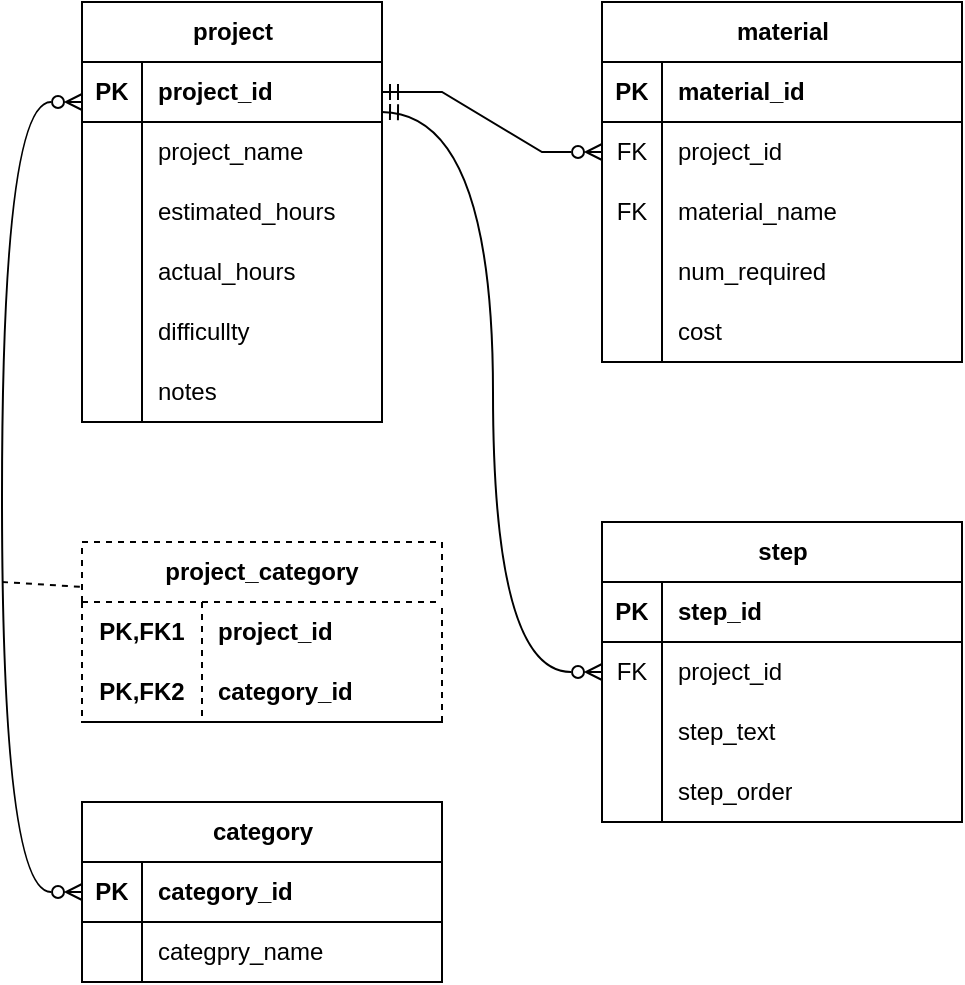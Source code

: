 <mxfile version="21.2.1" type="device">
  <diagram name="Page-1" id="IRDctwBVfmy7fMc6B2Ud">
    <mxGraphModel dx="1434" dy="870" grid="1" gridSize="10" guides="1" tooltips="1" connect="1" arrows="1" fold="1" page="1" pageScale="1" pageWidth="850" pageHeight="1100" math="0" shadow="0">
      <root>
        <mxCell id="0" />
        <mxCell id="1" parent="0" />
        <mxCell id="ZA6dCf7Ywpe2iAj6eDZZ-1" value="project" style="shape=table;startSize=30;container=1;collapsible=1;childLayout=tableLayout;fixedRows=1;rowLines=0;fontStyle=1;align=center;resizeLast=1;html=1;" vertex="1" parent="1">
          <mxGeometry x="220" y="80" width="150" height="210" as="geometry" />
        </mxCell>
        <mxCell id="ZA6dCf7Ywpe2iAj6eDZZ-2" value="" style="shape=tableRow;horizontal=0;startSize=0;swimlaneHead=0;swimlaneBody=0;fillColor=none;collapsible=0;dropTarget=0;points=[[0,0.5],[1,0.5]];portConstraint=eastwest;top=0;left=0;right=0;bottom=1;" vertex="1" parent="ZA6dCf7Ywpe2iAj6eDZZ-1">
          <mxGeometry y="30" width="150" height="30" as="geometry" />
        </mxCell>
        <mxCell id="ZA6dCf7Ywpe2iAj6eDZZ-3" value="PK" style="shape=partialRectangle;connectable=0;fillColor=none;top=0;left=0;bottom=0;right=0;fontStyle=1;overflow=hidden;whiteSpace=wrap;html=1;" vertex="1" parent="ZA6dCf7Ywpe2iAj6eDZZ-2">
          <mxGeometry width="30" height="30" as="geometry">
            <mxRectangle width="30" height="30" as="alternateBounds" />
          </mxGeometry>
        </mxCell>
        <mxCell id="ZA6dCf7Ywpe2iAj6eDZZ-4" value="project_id" style="shape=partialRectangle;connectable=0;fillColor=none;top=0;left=0;bottom=0;right=0;align=left;spacingLeft=6;fontStyle=1;overflow=hidden;whiteSpace=wrap;html=1;" vertex="1" parent="ZA6dCf7Ywpe2iAj6eDZZ-2">
          <mxGeometry x="30" width="120" height="30" as="geometry">
            <mxRectangle width="120" height="30" as="alternateBounds" />
          </mxGeometry>
        </mxCell>
        <mxCell id="ZA6dCf7Ywpe2iAj6eDZZ-5" value="" style="shape=tableRow;horizontal=0;startSize=0;swimlaneHead=0;swimlaneBody=0;fillColor=none;collapsible=0;dropTarget=0;points=[[0,0.5],[1,0.5]];portConstraint=eastwest;top=0;left=0;right=0;bottom=0;" vertex="1" parent="ZA6dCf7Ywpe2iAj6eDZZ-1">
          <mxGeometry y="60" width="150" height="30" as="geometry" />
        </mxCell>
        <mxCell id="ZA6dCf7Ywpe2iAj6eDZZ-6" value="" style="shape=partialRectangle;connectable=0;fillColor=none;top=0;left=0;bottom=0;right=0;editable=1;overflow=hidden;whiteSpace=wrap;html=1;" vertex="1" parent="ZA6dCf7Ywpe2iAj6eDZZ-5">
          <mxGeometry width="30" height="30" as="geometry">
            <mxRectangle width="30" height="30" as="alternateBounds" />
          </mxGeometry>
        </mxCell>
        <mxCell id="ZA6dCf7Ywpe2iAj6eDZZ-7" value="project_name" style="shape=partialRectangle;connectable=0;fillColor=none;top=0;left=0;bottom=0;right=0;align=left;spacingLeft=6;overflow=hidden;whiteSpace=wrap;html=1;" vertex="1" parent="ZA6dCf7Ywpe2iAj6eDZZ-5">
          <mxGeometry x="30" width="120" height="30" as="geometry">
            <mxRectangle width="120" height="30" as="alternateBounds" />
          </mxGeometry>
        </mxCell>
        <mxCell id="ZA6dCf7Ywpe2iAj6eDZZ-8" value="" style="shape=tableRow;horizontal=0;startSize=0;swimlaneHead=0;swimlaneBody=0;fillColor=none;collapsible=0;dropTarget=0;points=[[0,0.5],[1,0.5]];portConstraint=eastwest;top=0;left=0;right=0;bottom=0;" vertex="1" parent="ZA6dCf7Ywpe2iAj6eDZZ-1">
          <mxGeometry y="90" width="150" height="30" as="geometry" />
        </mxCell>
        <mxCell id="ZA6dCf7Ywpe2iAj6eDZZ-9" value="" style="shape=partialRectangle;connectable=0;fillColor=none;top=0;left=0;bottom=0;right=0;editable=1;overflow=hidden;whiteSpace=wrap;html=1;" vertex="1" parent="ZA6dCf7Ywpe2iAj6eDZZ-8">
          <mxGeometry width="30" height="30" as="geometry">
            <mxRectangle width="30" height="30" as="alternateBounds" />
          </mxGeometry>
        </mxCell>
        <mxCell id="ZA6dCf7Ywpe2iAj6eDZZ-10" value="estimated_hours" style="shape=partialRectangle;connectable=0;fillColor=none;top=0;left=0;bottom=0;right=0;align=left;spacingLeft=6;overflow=hidden;whiteSpace=wrap;html=1;" vertex="1" parent="ZA6dCf7Ywpe2iAj6eDZZ-8">
          <mxGeometry x="30" width="120" height="30" as="geometry">
            <mxRectangle width="120" height="30" as="alternateBounds" />
          </mxGeometry>
        </mxCell>
        <mxCell id="ZA6dCf7Ywpe2iAj6eDZZ-24" value="" style="shape=tableRow;horizontal=0;startSize=0;swimlaneHead=0;swimlaneBody=0;fillColor=none;collapsible=0;dropTarget=0;points=[[0,0.5],[1,0.5]];portConstraint=eastwest;top=0;left=0;right=0;bottom=0;" vertex="1" parent="ZA6dCf7Ywpe2iAj6eDZZ-1">
          <mxGeometry y="120" width="150" height="30" as="geometry" />
        </mxCell>
        <mxCell id="ZA6dCf7Ywpe2iAj6eDZZ-25" value="" style="shape=partialRectangle;connectable=0;fillColor=none;top=0;left=0;bottom=0;right=0;editable=1;overflow=hidden;whiteSpace=wrap;html=1;" vertex="1" parent="ZA6dCf7Ywpe2iAj6eDZZ-24">
          <mxGeometry width="30" height="30" as="geometry">
            <mxRectangle width="30" height="30" as="alternateBounds" />
          </mxGeometry>
        </mxCell>
        <mxCell id="ZA6dCf7Ywpe2iAj6eDZZ-26" value="actual_hours" style="shape=partialRectangle;connectable=0;fillColor=none;top=0;left=0;bottom=0;right=0;align=left;spacingLeft=6;overflow=hidden;whiteSpace=wrap;html=1;" vertex="1" parent="ZA6dCf7Ywpe2iAj6eDZZ-24">
          <mxGeometry x="30" width="120" height="30" as="geometry">
            <mxRectangle width="120" height="30" as="alternateBounds" />
          </mxGeometry>
        </mxCell>
        <mxCell id="ZA6dCf7Ywpe2iAj6eDZZ-11" value="" style="shape=tableRow;horizontal=0;startSize=0;swimlaneHead=0;swimlaneBody=0;fillColor=none;collapsible=0;dropTarget=0;points=[[0,0.5],[1,0.5]];portConstraint=eastwest;top=0;left=0;right=0;bottom=0;" vertex="1" parent="ZA6dCf7Ywpe2iAj6eDZZ-1">
          <mxGeometry y="150" width="150" height="30" as="geometry" />
        </mxCell>
        <mxCell id="ZA6dCf7Ywpe2iAj6eDZZ-12" value="" style="shape=partialRectangle;connectable=0;fillColor=none;top=0;left=0;bottom=0;right=0;editable=1;overflow=hidden;whiteSpace=wrap;html=1;" vertex="1" parent="ZA6dCf7Ywpe2iAj6eDZZ-11">
          <mxGeometry width="30" height="30" as="geometry">
            <mxRectangle width="30" height="30" as="alternateBounds" />
          </mxGeometry>
        </mxCell>
        <mxCell id="ZA6dCf7Ywpe2iAj6eDZZ-13" value="difficullty" style="shape=partialRectangle;connectable=0;fillColor=none;top=0;left=0;bottom=0;right=0;align=left;spacingLeft=6;overflow=hidden;whiteSpace=wrap;html=1;" vertex="1" parent="ZA6dCf7Ywpe2iAj6eDZZ-11">
          <mxGeometry x="30" width="120" height="30" as="geometry">
            <mxRectangle width="120" height="30" as="alternateBounds" />
          </mxGeometry>
        </mxCell>
        <mxCell id="ZA6dCf7Ywpe2iAj6eDZZ-14" style="shape=tableRow;horizontal=0;startSize=0;swimlaneHead=0;swimlaneBody=0;fillColor=none;collapsible=0;dropTarget=0;points=[[0,0.5],[1,0.5]];portConstraint=eastwest;top=0;left=0;right=0;bottom=0;" vertex="1" parent="ZA6dCf7Ywpe2iAj6eDZZ-1">
          <mxGeometry y="180" width="150" height="30" as="geometry" />
        </mxCell>
        <mxCell id="ZA6dCf7Ywpe2iAj6eDZZ-15" style="shape=partialRectangle;connectable=0;fillColor=none;top=0;left=0;bottom=0;right=0;editable=1;overflow=hidden;whiteSpace=wrap;html=1;" vertex="1" parent="ZA6dCf7Ywpe2iAj6eDZZ-14">
          <mxGeometry width="30" height="30" as="geometry">
            <mxRectangle width="30" height="30" as="alternateBounds" />
          </mxGeometry>
        </mxCell>
        <mxCell id="ZA6dCf7Ywpe2iAj6eDZZ-16" value="notes" style="shape=partialRectangle;connectable=0;fillColor=none;top=0;left=0;bottom=0;right=0;align=left;spacingLeft=6;overflow=hidden;whiteSpace=wrap;html=1;" vertex="1" parent="ZA6dCf7Ywpe2iAj6eDZZ-14">
          <mxGeometry x="30" width="120" height="30" as="geometry">
            <mxRectangle width="120" height="30" as="alternateBounds" />
          </mxGeometry>
        </mxCell>
        <mxCell id="ZA6dCf7Ywpe2iAj6eDZZ-23" style="edgeStyle=orthogonalEdgeStyle;rounded=0;orthogonalLoop=1;jettySize=auto;html=1;exitX=1;exitY=0.5;exitDx=0;exitDy=0;" edge="1" parent="ZA6dCf7Ywpe2iAj6eDZZ-1" source="ZA6dCf7Ywpe2iAj6eDZZ-11" target="ZA6dCf7Ywpe2iAj6eDZZ-11">
          <mxGeometry relative="1" as="geometry" />
        </mxCell>
        <mxCell id="ZA6dCf7Ywpe2iAj6eDZZ-40" value="material" style="shape=table;startSize=30;container=1;collapsible=1;childLayout=tableLayout;fixedRows=1;rowLines=0;fontStyle=1;align=center;resizeLast=1;html=1;" vertex="1" parent="1">
          <mxGeometry x="480" y="80" width="180" height="180" as="geometry" />
        </mxCell>
        <mxCell id="ZA6dCf7Ywpe2iAj6eDZZ-41" value="" style="shape=tableRow;horizontal=0;startSize=0;swimlaneHead=0;swimlaneBody=0;fillColor=none;collapsible=0;dropTarget=0;points=[[0,0.5],[1,0.5]];portConstraint=eastwest;top=0;left=0;right=0;bottom=1;" vertex="1" parent="ZA6dCf7Ywpe2iAj6eDZZ-40">
          <mxGeometry y="30" width="180" height="30" as="geometry" />
        </mxCell>
        <mxCell id="ZA6dCf7Ywpe2iAj6eDZZ-42" value="PK" style="shape=partialRectangle;connectable=0;fillColor=none;top=0;left=0;bottom=0;right=0;fontStyle=1;overflow=hidden;whiteSpace=wrap;html=1;" vertex="1" parent="ZA6dCf7Ywpe2iAj6eDZZ-41">
          <mxGeometry width="30" height="30" as="geometry">
            <mxRectangle width="30" height="30" as="alternateBounds" />
          </mxGeometry>
        </mxCell>
        <mxCell id="ZA6dCf7Ywpe2iAj6eDZZ-43" value="material_id" style="shape=partialRectangle;connectable=0;fillColor=none;top=0;left=0;bottom=0;right=0;align=left;spacingLeft=6;fontStyle=1;overflow=hidden;whiteSpace=wrap;html=1;" vertex="1" parent="ZA6dCf7Ywpe2iAj6eDZZ-41">
          <mxGeometry x="30" width="150" height="30" as="geometry">
            <mxRectangle width="150" height="30" as="alternateBounds" />
          </mxGeometry>
        </mxCell>
        <mxCell id="ZA6dCf7Ywpe2iAj6eDZZ-44" value="" style="shape=tableRow;horizontal=0;startSize=0;swimlaneHead=0;swimlaneBody=0;fillColor=none;collapsible=0;dropTarget=0;points=[[0,0.5],[1,0.5]];portConstraint=eastwest;top=0;left=0;right=0;bottom=0;" vertex="1" parent="ZA6dCf7Ywpe2iAj6eDZZ-40">
          <mxGeometry y="60" width="180" height="30" as="geometry" />
        </mxCell>
        <mxCell id="ZA6dCf7Ywpe2iAj6eDZZ-45" value="FK" style="shape=partialRectangle;connectable=0;fillColor=none;top=0;left=0;bottom=0;right=0;editable=1;overflow=hidden;whiteSpace=wrap;html=1;" vertex="1" parent="ZA6dCf7Ywpe2iAj6eDZZ-44">
          <mxGeometry width="30" height="30" as="geometry">
            <mxRectangle width="30" height="30" as="alternateBounds" />
          </mxGeometry>
        </mxCell>
        <mxCell id="ZA6dCf7Ywpe2iAj6eDZZ-46" value="project_id" style="shape=partialRectangle;connectable=0;fillColor=none;top=0;left=0;bottom=0;right=0;align=left;spacingLeft=6;overflow=hidden;whiteSpace=wrap;html=1;" vertex="1" parent="ZA6dCf7Ywpe2iAj6eDZZ-44">
          <mxGeometry x="30" width="150" height="30" as="geometry">
            <mxRectangle width="150" height="30" as="alternateBounds" />
          </mxGeometry>
        </mxCell>
        <mxCell id="ZA6dCf7Ywpe2iAj6eDZZ-47" value="" style="shape=tableRow;horizontal=0;startSize=0;swimlaneHead=0;swimlaneBody=0;fillColor=none;collapsible=0;dropTarget=0;points=[[0,0.5],[1,0.5]];portConstraint=eastwest;top=0;left=0;right=0;bottom=0;" vertex="1" parent="ZA6dCf7Ywpe2iAj6eDZZ-40">
          <mxGeometry y="90" width="180" height="30" as="geometry" />
        </mxCell>
        <mxCell id="ZA6dCf7Ywpe2iAj6eDZZ-48" value="FK" style="shape=partialRectangle;connectable=0;fillColor=none;top=0;left=0;bottom=0;right=0;editable=1;overflow=hidden;whiteSpace=wrap;html=1;" vertex="1" parent="ZA6dCf7Ywpe2iAj6eDZZ-47">
          <mxGeometry width="30" height="30" as="geometry">
            <mxRectangle width="30" height="30" as="alternateBounds" />
          </mxGeometry>
        </mxCell>
        <mxCell id="ZA6dCf7Ywpe2iAj6eDZZ-49" value="material_name" style="shape=partialRectangle;connectable=0;fillColor=none;top=0;left=0;bottom=0;right=0;align=left;spacingLeft=6;overflow=hidden;whiteSpace=wrap;html=1;" vertex="1" parent="ZA6dCf7Ywpe2iAj6eDZZ-47">
          <mxGeometry x="30" width="150" height="30" as="geometry">
            <mxRectangle width="150" height="30" as="alternateBounds" />
          </mxGeometry>
        </mxCell>
        <mxCell id="ZA6dCf7Ywpe2iAj6eDZZ-50" value="" style="shape=tableRow;horizontal=0;startSize=0;swimlaneHead=0;swimlaneBody=0;fillColor=none;collapsible=0;dropTarget=0;points=[[0,0.5],[1,0.5]];portConstraint=eastwest;top=0;left=0;right=0;bottom=0;" vertex="1" parent="ZA6dCf7Ywpe2iAj6eDZZ-40">
          <mxGeometry y="120" width="180" height="30" as="geometry" />
        </mxCell>
        <mxCell id="ZA6dCf7Ywpe2iAj6eDZZ-51" value="" style="shape=partialRectangle;connectable=0;fillColor=none;top=0;left=0;bottom=0;right=0;editable=1;overflow=hidden;whiteSpace=wrap;html=1;" vertex="1" parent="ZA6dCf7Ywpe2iAj6eDZZ-50">
          <mxGeometry width="30" height="30" as="geometry">
            <mxRectangle width="30" height="30" as="alternateBounds" />
          </mxGeometry>
        </mxCell>
        <mxCell id="ZA6dCf7Ywpe2iAj6eDZZ-52" value="num_required" style="shape=partialRectangle;connectable=0;fillColor=none;top=0;left=0;bottom=0;right=0;align=left;spacingLeft=6;overflow=hidden;whiteSpace=wrap;html=1;" vertex="1" parent="ZA6dCf7Ywpe2iAj6eDZZ-50">
          <mxGeometry x="30" width="150" height="30" as="geometry">
            <mxRectangle width="150" height="30" as="alternateBounds" />
          </mxGeometry>
        </mxCell>
        <mxCell id="ZA6dCf7Ywpe2iAj6eDZZ-53" style="shape=tableRow;horizontal=0;startSize=0;swimlaneHead=0;swimlaneBody=0;fillColor=none;collapsible=0;dropTarget=0;points=[[0,0.5],[1,0.5]];portConstraint=eastwest;top=0;left=0;right=0;bottom=0;" vertex="1" parent="ZA6dCf7Ywpe2iAj6eDZZ-40">
          <mxGeometry y="150" width="180" height="30" as="geometry" />
        </mxCell>
        <mxCell id="ZA6dCf7Ywpe2iAj6eDZZ-54" style="shape=partialRectangle;connectable=0;fillColor=none;top=0;left=0;bottom=0;right=0;editable=1;overflow=hidden;whiteSpace=wrap;html=1;" vertex="1" parent="ZA6dCf7Ywpe2iAj6eDZZ-53">
          <mxGeometry width="30" height="30" as="geometry">
            <mxRectangle width="30" height="30" as="alternateBounds" />
          </mxGeometry>
        </mxCell>
        <mxCell id="ZA6dCf7Ywpe2iAj6eDZZ-55" value="cost" style="shape=partialRectangle;connectable=0;fillColor=none;top=0;left=0;bottom=0;right=0;align=left;spacingLeft=6;overflow=hidden;whiteSpace=wrap;html=1;" vertex="1" parent="ZA6dCf7Ywpe2iAj6eDZZ-53">
          <mxGeometry x="30" width="150" height="30" as="geometry">
            <mxRectangle width="150" height="30" as="alternateBounds" />
          </mxGeometry>
        </mxCell>
        <mxCell id="ZA6dCf7Ywpe2iAj6eDZZ-75" value="step" style="shape=table;startSize=30;container=1;collapsible=1;childLayout=tableLayout;fixedRows=1;rowLines=0;fontStyle=1;align=center;resizeLast=1;html=1;" vertex="1" parent="1">
          <mxGeometry x="480" y="340" width="180" height="150" as="geometry" />
        </mxCell>
        <mxCell id="ZA6dCf7Ywpe2iAj6eDZZ-76" value="" style="shape=tableRow;horizontal=0;startSize=0;swimlaneHead=0;swimlaneBody=0;fillColor=none;collapsible=0;dropTarget=0;points=[[0,0.5],[1,0.5]];portConstraint=eastwest;top=0;left=0;right=0;bottom=1;" vertex="1" parent="ZA6dCf7Ywpe2iAj6eDZZ-75">
          <mxGeometry y="30" width="180" height="30" as="geometry" />
        </mxCell>
        <mxCell id="ZA6dCf7Ywpe2iAj6eDZZ-77" value="PK" style="shape=partialRectangle;connectable=0;fillColor=none;top=0;left=0;bottom=0;right=0;fontStyle=1;overflow=hidden;whiteSpace=wrap;html=1;" vertex="1" parent="ZA6dCf7Ywpe2iAj6eDZZ-76">
          <mxGeometry width="30" height="30" as="geometry">
            <mxRectangle width="30" height="30" as="alternateBounds" />
          </mxGeometry>
        </mxCell>
        <mxCell id="ZA6dCf7Ywpe2iAj6eDZZ-78" value="step_id" style="shape=partialRectangle;connectable=0;fillColor=none;top=0;left=0;bottom=0;right=0;align=left;spacingLeft=6;fontStyle=1;overflow=hidden;whiteSpace=wrap;html=1;" vertex="1" parent="ZA6dCf7Ywpe2iAj6eDZZ-76">
          <mxGeometry x="30" width="150" height="30" as="geometry">
            <mxRectangle width="150" height="30" as="alternateBounds" />
          </mxGeometry>
        </mxCell>
        <mxCell id="ZA6dCf7Ywpe2iAj6eDZZ-79" value="" style="shape=tableRow;horizontal=0;startSize=0;swimlaneHead=0;swimlaneBody=0;fillColor=none;collapsible=0;dropTarget=0;points=[[0,0.5],[1,0.5]];portConstraint=eastwest;top=0;left=0;right=0;bottom=0;" vertex="1" parent="ZA6dCf7Ywpe2iAj6eDZZ-75">
          <mxGeometry y="60" width="180" height="30" as="geometry" />
        </mxCell>
        <mxCell id="ZA6dCf7Ywpe2iAj6eDZZ-80" value="FK" style="shape=partialRectangle;connectable=0;fillColor=none;top=0;left=0;bottom=0;right=0;editable=1;overflow=hidden;whiteSpace=wrap;html=1;" vertex="1" parent="ZA6dCf7Ywpe2iAj6eDZZ-79">
          <mxGeometry width="30" height="30" as="geometry">
            <mxRectangle width="30" height="30" as="alternateBounds" />
          </mxGeometry>
        </mxCell>
        <mxCell id="ZA6dCf7Ywpe2iAj6eDZZ-81" value="project_id" style="shape=partialRectangle;connectable=0;fillColor=none;top=0;left=0;bottom=0;right=0;align=left;spacingLeft=6;overflow=hidden;whiteSpace=wrap;html=1;" vertex="1" parent="ZA6dCf7Ywpe2iAj6eDZZ-79">
          <mxGeometry x="30" width="150" height="30" as="geometry">
            <mxRectangle width="150" height="30" as="alternateBounds" />
          </mxGeometry>
        </mxCell>
        <mxCell id="ZA6dCf7Ywpe2iAj6eDZZ-82" value="" style="shape=tableRow;horizontal=0;startSize=0;swimlaneHead=0;swimlaneBody=0;fillColor=none;collapsible=0;dropTarget=0;points=[[0,0.5],[1,0.5]];portConstraint=eastwest;top=0;left=0;right=0;bottom=0;" vertex="1" parent="ZA6dCf7Ywpe2iAj6eDZZ-75">
          <mxGeometry y="90" width="180" height="30" as="geometry" />
        </mxCell>
        <mxCell id="ZA6dCf7Ywpe2iAj6eDZZ-83" value="" style="shape=partialRectangle;connectable=0;fillColor=none;top=0;left=0;bottom=0;right=0;editable=1;overflow=hidden;whiteSpace=wrap;html=1;" vertex="1" parent="ZA6dCf7Ywpe2iAj6eDZZ-82">
          <mxGeometry width="30" height="30" as="geometry">
            <mxRectangle width="30" height="30" as="alternateBounds" />
          </mxGeometry>
        </mxCell>
        <mxCell id="ZA6dCf7Ywpe2iAj6eDZZ-84" value="step_text" style="shape=partialRectangle;connectable=0;fillColor=none;top=0;left=0;bottom=0;right=0;align=left;spacingLeft=6;overflow=hidden;whiteSpace=wrap;html=1;" vertex="1" parent="ZA6dCf7Ywpe2iAj6eDZZ-82">
          <mxGeometry x="30" width="150" height="30" as="geometry">
            <mxRectangle width="150" height="30" as="alternateBounds" />
          </mxGeometry>
        </mxCell>
        <mxCell id="ZA6dCf7Ywpe2iAj6eDZZ-85" value="" style="shape=tableRow;horizontal=0;startSize=0;swimlaneHead=0;swimlaneBody=0;fillColor=none;collapsible=0;dropTarget=0;points=[[0,0.5],[1,0.5]];portConstraint=eastwest;top=0;left=0;right=0;bottom=0;" vertex="1" parent="ZA6dCf7Ywpe2iAj6eDZZ-75">
          <mxGeometry y="120" width="180" height="30" as="geometry" />
        </mxCell>
        <mxCell id="ZA6dCf7Ywpe2iAj6eDZZ-86" value="" style="shape=partialRectangle;connectable=0;fillColor=none;top=0;left=0;bottom=0;right=0;editable=1;overflow=hidden;whiteSpace=wrap;html=1;" vertex="1" parent="ZA6dCf7Ywpe2iAj6eDZZ-85">
          <mxGeometry width="30" height="30" as="geometry">
            <mxRectangle width="30" height="30" as="alternateBounds" />
          </mxGeometry>
        </mxCell>
        <mxCell id="ZA6dCf7Ywpe2iAj6eDZZ-87" value="step_order" style="shape=partialRectangle;connectable=0;fillColor=none;top=0;left=0;bottom=0;right=0;align=left;spacingLeft=6;overflow=hidden;whiteSpace=wrap;html=1;" vertex="1" parent="ZA6dCf7Ywpe2iAj6eDZZ-85">
          <mxGeometry x="30" width="150" height="30" as="geometry">
            <mxRectangle width="150" height="30" as="alternateBounds" />
          </mxGeometry>
        </mxCell>
        <mxCell id="ZA6dCf7Ywpe2iAj6eDZZ-88" value="category" style="shape=table;startSize=30;container=1;collapsible=1;childLayout=tableLayout;fixedRows=1;rowLines=0;fontStyle=1;align=center;resizeLast=1;html=1;" vertex="1" parent="1">
          <mxGeometry x="220" y="480" width="180" height="90" as="geometry" />
        </mxCell>
        <mxCell id="ZA6dCf7Ywpe2iAj6eDZZ-89" value="" style="shape=tableRow;horizontal=0;startSize=0;swimlaneHead=0;swimlaneBody=0;fillColor=none;collapsible=0;dropTarget=0;points=[[0,0.5],[1,0.5]];portConstraint=eastwest;top=0;left=0;right=0;bottom=1;" vertex="1" parent="ZA6dCf7Ywpe2iAj6eDZZ-88">
          <mxGeometry y="30" width="180" height="30" as="geometry" />
        </mxCell>
        <mxCell id="ZA6dCf7Ywpe2iAj6eDZZ-90" value="PK" style="shape=partialRectangle;connectable=0;fillColor=none;top=0;left=0;bottom=0;right=0;fontStyle=1;overflow=hidden;whiteSpace=wrap;html=1;" vertex="1" parent="ZA6dCf7Ywpe2iAj6eDZZ-89">
          <mxGeometry width="30" height="30" as="geometry">
            <mxRectangle width="30" height="30" as="alternateBounds" />
          </mxGeometry>
        </mxCell>
        <mxCell id="ZA6dCf7Ywpe2iAj6eDZZ-91" value="category_id" style="shape=partialRectangle;connectable=0;fillColor=none;top=0;left=0;bottom=0;right=0;align=left;spacingLeft=6;fontStyle=1;overflow=hidden;whiteSpace=wrap;html=1;" vertex="1" parent="ZA6dCf7Ywpe2iAj6eDZZ-89">
          <mxGeometry x="30" width="150" height="30" as="geometry">
            <mxRectangle width="150" height="30" as="alternateBounds" />
          </mxGeometry>
        </mxCell>
        <mxCell id="ZA6dCf7Ywpe2iAj6eDZZ-92" value="" style="shape=tableRow;horizontal=0;startSize=0;swimlaneHead=0;swimlaneBody=0;fillColor=none;collapsible=0;dropTarget=0;points=[[0,0.5],[1,0.5]];portConstraint=eastwest;top=0;left=0;right=0;bottom=0;" vertex="1" parent="ZA6dCf7Ywpe2iAj6eDZZ-88">
          <mxGeometry y="60" width="180" height="30" as="geometry" />
        </mxCell>
        <mxCell id="ZA6dCf7Ywpe2iAj6eDZZ-93" value="" style="shape=partialRectangle;connectable=0;fillColor=none;top=0;left=0;bottom=0;right=0;editable=1;overflow=hidden;whiteSpace=wrap;html=1;" vertex="1" parent="ZA6dCf7Ywpe2iAj6eDZZ-92">
          <mxGeometry width="30" height="30" as="geometry">
            <mxRectangle width="30" height="30" as="alternateBounds" />
          </mxGeometry>
        </mxCell>
        <mxCell id="ZA6dCf7Ywpe2iAj6eDZZ-94" value="categpry_name" style="shape=partialRectangle;connectable=0;fillColor=none;top=0;left=0;bottom=0;right=0;align=left;spacingLeft=6;overflow=hidden;whiteSpace=wrap;html=1;" vertex="1" parent="ZA6dCf7Ywpe2iAj6eDZZ-92">
          <mxGeometry x="30" width="150" height="30" as="geometry">
            <mxRectangle width="150" height="30" as="alternateBounds" />
          </mxGeometry>
        </mxCell>
        <mxCell id="ZA6dCf7Ywpe2iAj6eDZZ-101" value="project_category" style="shape=table;startSize=30;container=1;collapsible=1;childLayout=tableLayout;fixedRows=1;rowLines=0;fontStyle=1;align=center;resizeLast=1;html=1;whiteSpace=wrap;dashed=1;" vertex="1" parent="1">
          <mxGeometry x="220" y="350" width="180" height="90" as="geometry" />
        </mxCell>
        <mxCell id="ZA6dCf7Ywpe2iAj6eDZZ-102" value="" style="shape=tableRow;horizontal=0;startSize=0;swimlaneHead=0;swimlaneBody=0;fillColor=none;collapsible=0;dropTarget=0;points=[[0,0.5],[1,0.5]];portConstraint=eastwest;top=0;left=0;right=0;bottom=0;html=1;" vertex="1" parent="ZA6dCf7Ywpe2iAj6eDZZ-101">
          <mxGeometry y="30" width="180" height="30" as="geometry" />
        </mxCell>
        <mxCell id="ZA6dCf7Ywpe2iAj6eDZZ-103" value="PK,FK1" style="shape=partialRectangle;connectable=0;fillColor=none;top=0;left=0;bottom=0;right=0;fontStyle=1;overflow=hidden;html=1;whiteSpace=wrap;" vertex="1" parent="ZA6dCf7Ywpe2iAj6eDZZ-102">
          <mxGeometry width="60" height="30" as="geometry">
            <mxRectangle width="60" height="30" as="alternateBounds" />
          </mxGeometry>
        </mxCell>
        <mxCell id="ZA6dCf7Ywpe2iAj6eDZZ-104" value="project_id" style="shape=partialRectangle;connectable=0;fillColor=none;top=0;left=0;bottom=0;right=0;align=left;spacingLeft=6;fontStyle=1;overflow=hidden;html=1;whiteSpace=wrap;" vertex="1" parent="ZA6dCf7Ywpe2iAj6eDZZ-102">
          <mxGeometry x="60" width="120" height="30" as="geometry">
            <mxRectangle width="120" height="30" as="alternateBounds" />
          </mxGeometry>
        </mxCell>
        <mxCell id="ZA6dCf7Ywpe2iAj6eDZZ-105" value="" style="shape=tableRow;horizontal=0;startSize=0;swimlaneHead=0;swimlaneBody=0;fillColor=none;collapsible=0;dropTarget=0;points=[[0,0.5],[1,0.5]];portConstraint=eastwest;top=0;left=0;right=0;bottom=1;html=1;" vertex="1" parent="ZA6dCf7Ywpe2iAj6eDZZ-101">
          <mxGeometry y="60" width="180" height="30" as="geometry" />
        </mxCell>
        <mxCell id="ZA6dCf7Ywpe2iAj6eDZZ-106" value="PK,FK2" style="shape=partialRectangle;connectable=0;fillColor=none;top=0;left=0;bottom=0;right=0;fontStyle=1;overflow=hidden;html=1;whiteSpace=wrap;" vertex="1" parent="ZA6dCf7Ywpe2iAj6eDZZ-105">
          <mxGeometry width="60" height="30" as="geometry">
            <mxRectangle width="60" height="30" as="alternateBounds" />
          </mxGeometry>
        </mxCell>
        <mxCell id="ZA6dCf7Ywpe2iAj6eDZZ-107" value="category_id" style="shape=partialRectangle;connectable=0;fillColor=none;top=0;left=0;bottom=0;right=0;align=left;spacingLeft=6;fontStyle=1;overflow=hidden;html=1;whiteSpace=wrap;" vertex="1" parent="ZA6dCf7Ywpe2iAj6eDZZ-105">
          <mxGeometry x="60" width="120" height="30" as="geometry">
            <mxRectangle width="120" height="30" as="alternateBounds" />
          </mxGeometry>
        </mxCell>
        <mxCell id="ZA6dCf7Ywpe2iAj6eDZZ-116" value="" style="fontSize=12;html=1;endArrow=ERzeroToMany;startArrow=ERzeroToMany;rounded=0;edgeStyle=orthogonalEdgeStyle;curved=1;endFill=0;startFill=0;exitX=0;exitY=0.5;exitDx=0;exitDy=0;" edge="1" parent="1" source="ZA6dCf7Ywpe2iAj6eDZZ-89">
          <mxGeometry width="100" height="100" relative="1" as="geometry">
            <mxPoint x="120" y="230" as="sourcePoint" />
            <mxPoint x="220" y="130" as="targetPoint" />
            <Array as="points">
              <mxPoint x="180" y="525" />
              <mxPoint x="180" y="130" />
            </Array>
          </mxGeometry>
        </mxCell>
        <mxCell id="ZA6dCf7Ywpe2iAj6eDZZ-121" value="" style="endArrow=none;html=1;rounded=0;dashed=1;entryX=0;entryY=0.25;entryDx=0;entryDy=0;" edge="1" parent="1" target="ZA6dCf7Ywpe2iAj6eDZZ-101">
          <mxGeometry relative="1" as="geometry">
            <mxPoint x="180" y="370" as="sourcePoint" />
            <mxPoint x="230" y="370" as="targetPoint" />
          </mxGeometry>
        </mxCell>
        <mxCell id="ZA6dCf7Ywpe2iAj6eDZZ-122" value="" style="edgeStyle=entityRelationEdgeStyle;fontSize=12;html=1;endArrow=ERzeroToMany;rounded=0;exitX=1;exitY=0.5;exitDx=0;exitDy=0;entryX=0;entryY=0.5;entryDx=0;entryDy=0;endFill=0;startArrow=ERmandOne;startFill=0;" edge="1" parent="1" source="ZA6dCf7Ywpe2iAj6eDZZ-2" target="ZA6dCf7Ywpe2iAj6eDZZ-44">
          <mxGeometry width="100" height="100" relative="1" as="geometry">
            <mxPoint x="370" y="330" as="sourcePoint" />
            <mxPoint x="470" y="230" as="targetPoint" />
          </mxGeometry>
        </mxCell>
        <mxCell id="ZA6dCf7Ywpe2iAj6eDZZ-123" value="" style="edgeStyle=orthogonalEdgeStyle;fontSize=12;html=1;endArrow=ERzeroToMany;rounded=0;entryX=0;entryY=0.5;entryDx=0;entryDy=0;endFill=0;startArrow=ERmandOne;startFill=0;curved=1;" edge="1" parent="1" target="ZA6dCf7Ywpe2iAj6eDZZ-75">
          <mxGeometry width="100" height="100" relative="1" as="geometry">
            <mxPoint x="370" y="135" as="sourcePoint" />
            <mxPoint x="490" y="165" as="targetPoint" />
          </mxGeometry>
        </mxCell>
      </root>
    </mxGraphModel>
  </diagram>
</mxfile>
